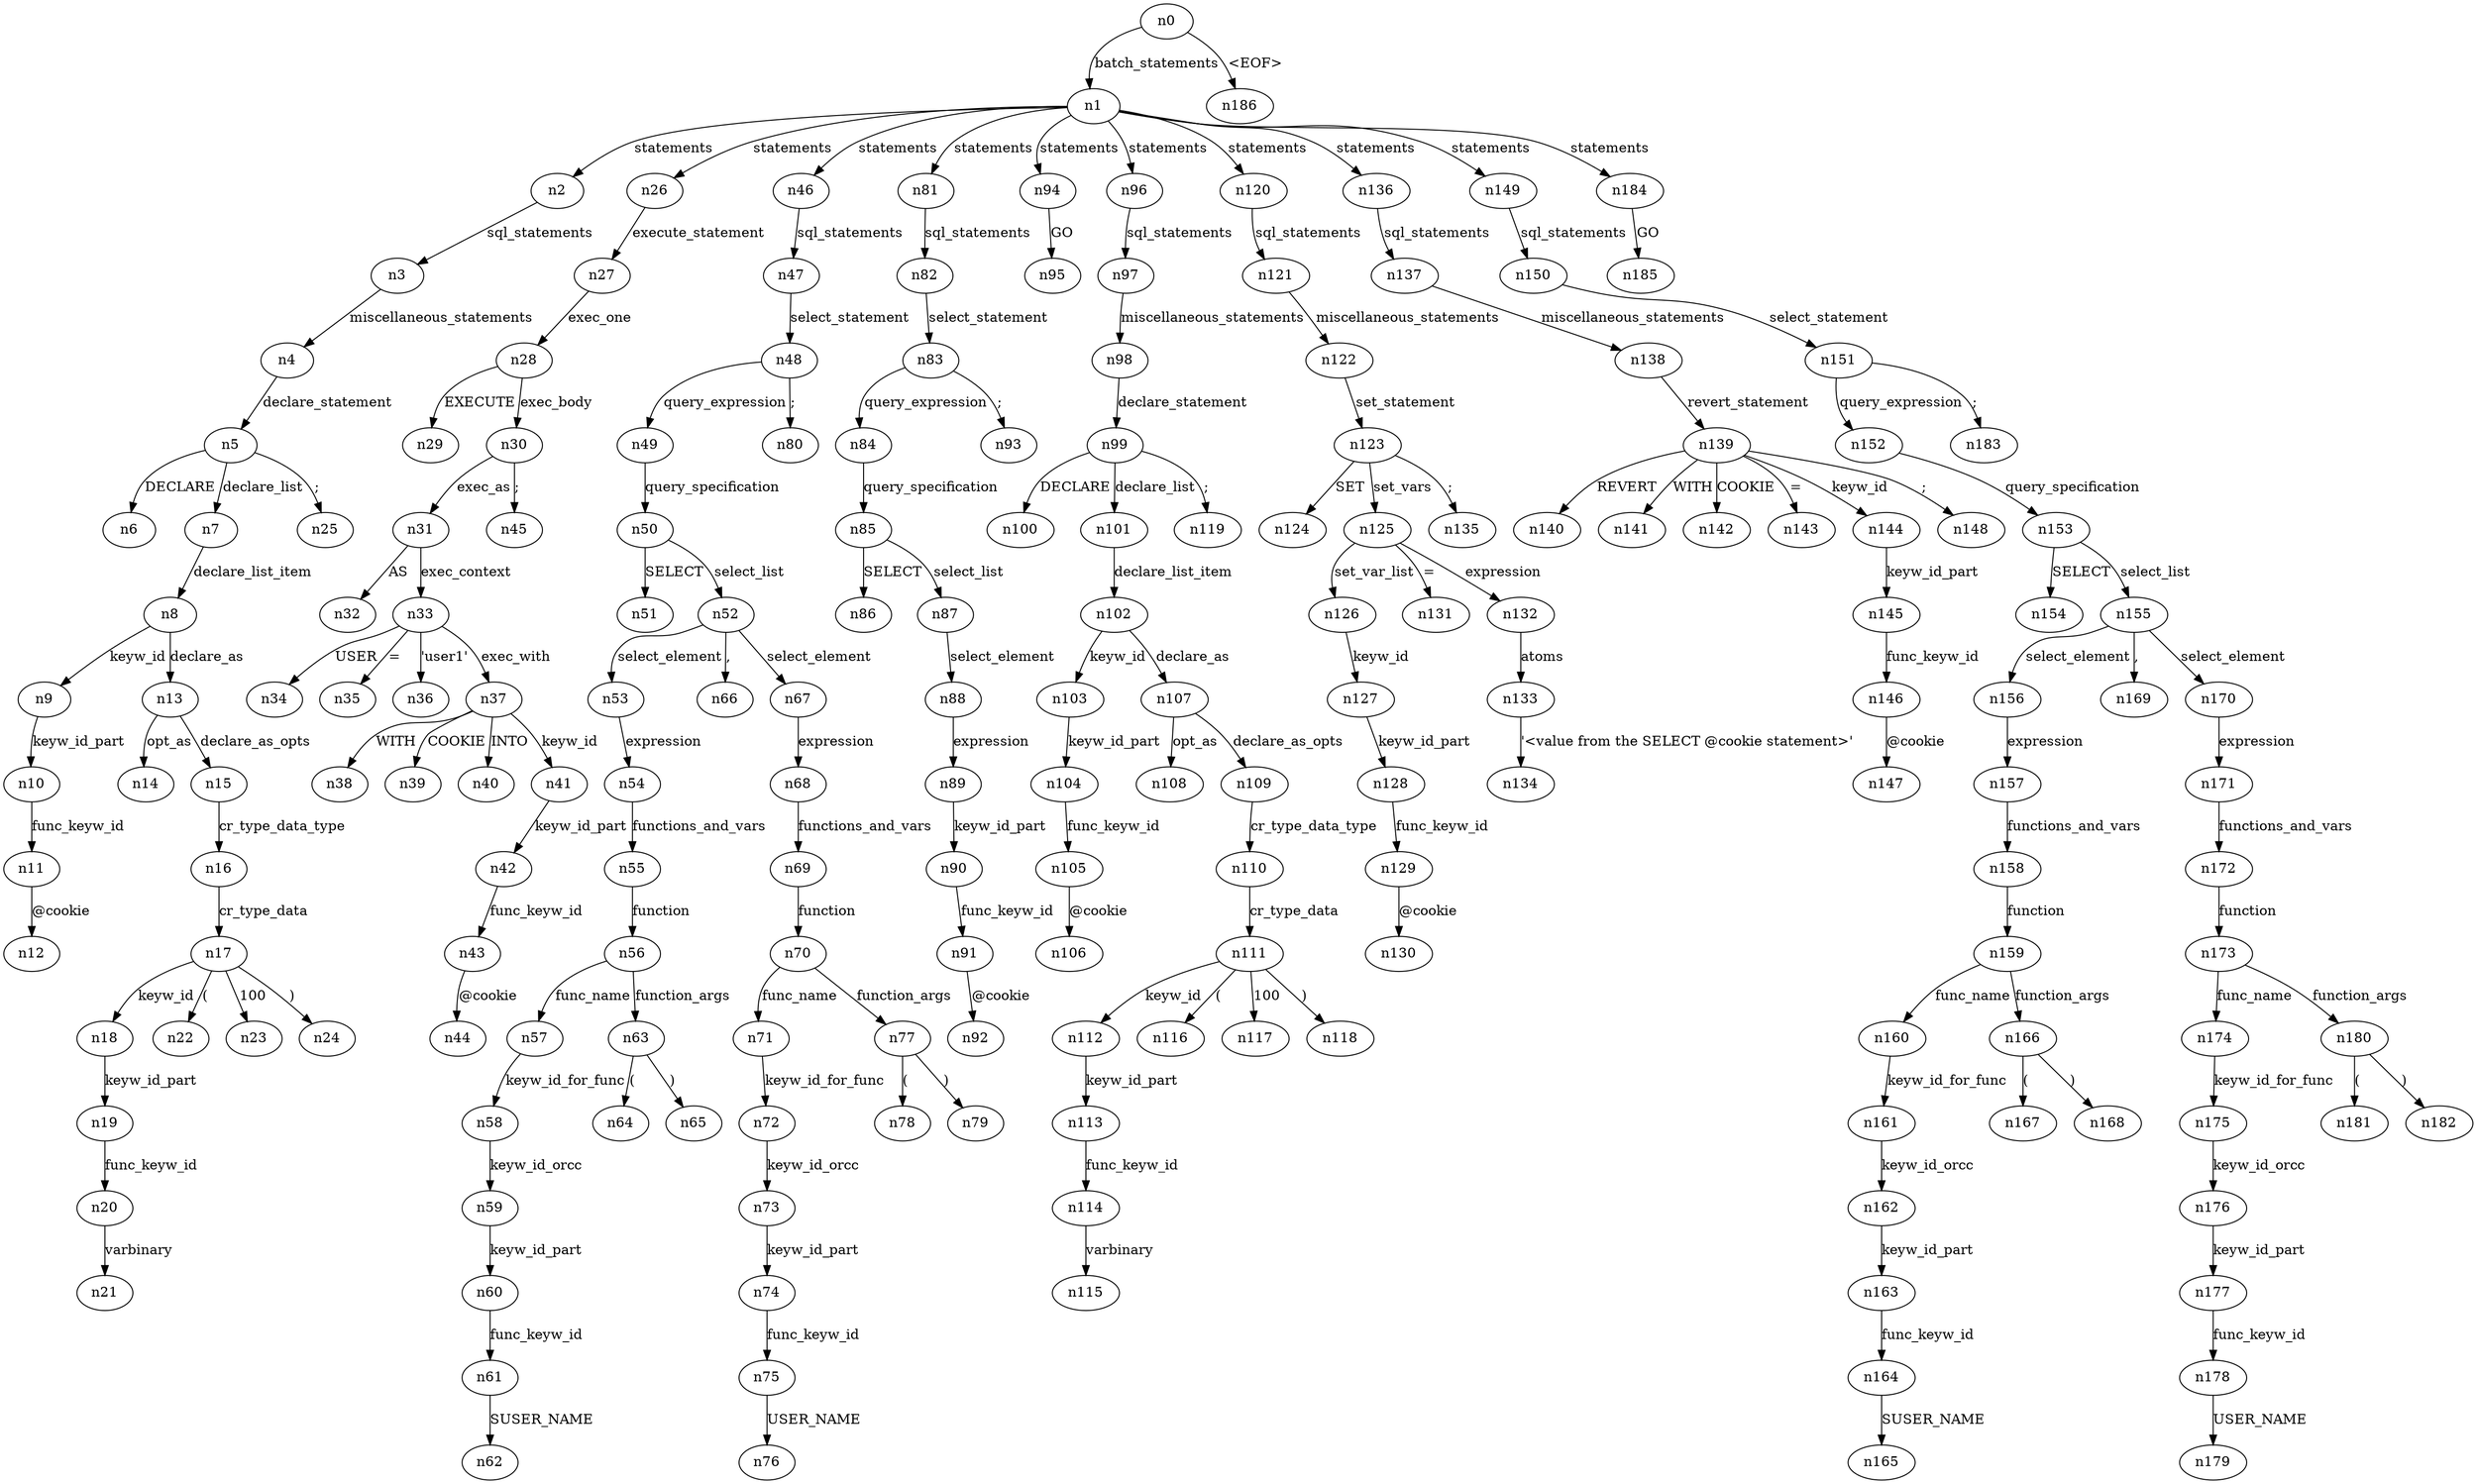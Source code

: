 digraph ParseTree {
  n0 -> n1 [label="batch_statements"];
  n1 -> n2 [label="statements"];
  n2 -> n3 [label="sql_statements"];
  n3 -> n4 [label="miscellaneous_statements"];
  n4 -> n5 [label="declare_statement"];
  n5 -> n6 [label="DECLARE"];
  n5 -> n7 [label="declare_list"];
  n7 -> n8 [label="declare_list_item"];
  n8 -> n9 [label="keyw_id"];
  n9 -> n10 [label="keyw_id_part"];
  n10 -> n11 [label="func_keyw_id"];
  n11 -> n12 [label="@cookie"];
  n8 -> n13 [label="declare_as"];
  n13 -> n14 [label="opt_as"];
  n13 -> n15 [label="declare_as_opts"];
  n15 -> n16 [label="cr_type_data_type"];
  n16 -> n17 [label="cr_type_data"];
  n17 -> n18 [label="keyw_id"];
  n18 -> n19 [label="keyw_id_part"];
  n19 -> n20 [label="func_keyw_id"];
  n20 -> n21 [label="varbinary"];
  n17 -> n22 [label="("];
  n17 -> n23 [label="100"];
  n17 -> n24 [label=")"];
  n5 -> n25 [label=";"];
  n1 -> n26 [label="statements"];
  n26 -> n27 [label="execute_statement"];
  n27 -> n28 [label="exec_one"];
  n28 -> n29 [label="EXECUTE"];
  n28 -> n30 [label="exec_body"];
  n30 -> n31 [label="exec_as"];
  n31 -> n32 [label="AS"];
  n31 -> n33 [label="exec_context"];
  n33 -> n34 [label="USER"];
  n33 -> n35 [label="="];
  n33 -> n36 [label="'user1'"];
  n33 -> n37 [label="exec_with"];
  n37 -> n38 [label="WITH"];
  n37 -> n39 [label="COOKIE"];
  n37 -> n40 [label="INTO"];
  n37 -> n41 [label="keyw_id"];
  n41 -> n42 [label="keyw_id_part"];
  n42 -> n43 [label="func_keyw_id"];
  n43 -> n44 [label="@cookie"];
  n30 -> n45 [label=";"];
  n1 -> n46 [label="statements"];
  n46 -> n47 [label="sql_statements"];
  n47 -> n48 [label="select_statement"];
  n48 -> n49 [label="query_expression"];
  n49 -> n50 [label="query_specification"];
  n50 -> n51 [label="SELECT"];
  n50 -> n52 [label="select_list"];
  n52 -> n53 [label="select_element"];
  n53 -> n54 [label="expression"];
  n54 -> n55 [label="functions_and_vars"];
  n55 -> n56 [label="function"];
  n56 -> n57 [label="func_name"];
  n57 -> n58 [label="keyw_id_for_func"];
  n58 -> n59 [label="keyw_id_orcc"];
  n59 -> n60 [label="keyw_id_part"];
  n60 -> n61 [label="func_keyw_id"];
  n61 -> n62 [label="SUSER_NAME"];
  n56 -> n63 [label="function_args"];
  n63 -> n64 [label="("];
  n63 -> n65 [label=")"];
  n52 -> n66 [label=","];
  n52 -> n67 [label="select_element"];
  n67 -> n68 [label="expression"];
  n68 -> n69 [label="functions_and_vars"];
  n69 -> n70 [label="function"];
  n70 -> n71 [label="func_name"];
  n71 -> n72 [label="keyw_id_for_func"];
  n72 -> n73 [label="keyw_id_orcc"];
  n73 -> n74 [label="keyw_id_part"];
  n74 -> n75 [label="func_keyw_id"];
  n75 -> n76 [label="USER_NAME"];
  n70 -> n77 [label="function_args"];
  n77 -> n78 [label="("];
  n77 -> n79 [label=")"];
  n48 -> n80 [label=";"];
  n1 -> n81 [label="statements"];
  n81 -> n82 [label="sql_statements"];
  n82 -> n83 [label="select_statement"];
  n83 -> n84 [label="query_expression"];
  n84 -> n85 [label="query_specification"];
  n85 -> n86 [label="SELECT"];
  n85 -> n87 [label="select_list"];
  n87 -> n88 [label="select_element"];
  n88 -> n89 [label="expression"];
  n89 -> n90 [label="keyw_id_part"];
  n90 -> n91 [label="func_keyw_id"];
  n91 -> n92 [label="@cookie"];
  n83 -> n93 [label=";"];
  n1 -> n94 [label="statements"];
  n94 -> n95 [label="GO"];
  n1 -> n96 [label="statements"];
  n96 -> n97 [label="sql_statements"];
  n97 -> n98 [label="miscellaneous_statements"];
  n98 -> n99 [label="declare_statement"];
  n99 -> n100 [label="DECLARE"];
  n99 -> n101 [label="declare_list"];
  n101 -> n102 [label="declare_list_item"];
  n102 -> n103 [label="keyw_id"];
  n103 -> n104 [label="keyw_id_part"];
  n104 -> n105 [label="func_keyw_id"];
  n105 -> n106 [label="@cookie"];
  n102 -> n107 [label="declare_as"];
  n107 -> n108 [label="opt_as"];
  n107 -> n109 [label="declare_as_opts"];
  n109 -> n110 [label="cr_type_data_type"];
  n110 -> n111 [label="cr_type_data"];
  n111 -> n112 [label="keyw_id"];
  n112 -> n113 [label="keyw_id_part"];
  n113 -> n114 [label="func_keyw_id"];
  n114 -> n115 [label="varbinary"];
  n111 -> n116 [label="("];
  n111 -> n117 [label="100"];
  n111 -> n118 [label=")"];
  n99 -> n119 [label=";"];
  n1 -> n120 [label="statements"];
  n120 -> n121 [label="sql_statements"];
  n121 -> n122 [label="miscellaneous_statements"];
  n122 -> n123 [label="set_statement"];
  n123 -> n124 [label="SET"];
  n123 -> n125 [label="set_vars"];
  n125 -> n126 [label="set_var_list"];
  n126 -> n127 [label="keyw_id"];
  n127 -> n128 [label="keyw_id_part"];
  n128 -> n129 [label="func_keyw_id"];
  n129 -> n130 [label="@cookie"];
  n125 -> n131 [label="="];
  n125 -> n132 [label="expression"];
  n132 -> n133 [label="atoms"];
  n133 -> n134 [label="'<value from the SELECT @cookie statement>'"];
  n123 -> n135 [label=";"];
  n1 -> n136 [label="statements"];
  n136 -> n137 [label="sql_statements"];
  n137 -> n138 [label="miscellaneous_statements"];
  n138 -> n139 [label="revert_statement"];
  n139 -> n140 [label="REVERT"];
  n139 -> n141 [label="WITH"];
  n139 -> n142 [label="COOKIE"];
  n139 -> n143 [label="="];
  n139 -> n144 [label="keyw_id"];
  n144 -> n145 [label="keyw_id_part"];
  n145 -> n146 [label="func_keyw_id"];
  n146 -> n147 [label="@cookie"];
  n139 -> n148 [label=";"];
  n1 -> n149 [label="statements"];
  n149 -> n150 [label="sql_statements"];
  n150 -> n151 [label="select_statement"];
  n151 -> n152 [label="query_expression"];
  n152 -> n153 [label="query_specification"];
  n153 -> n154 [label="SELECT"];
  n153 -> n155 [label="select_list"];
  n155 -> n156 [label="select_element"];
  n156 -> n157 [label="expression"];
  n157 -> n158 [label="functions_and_vars"];
  n158 -> n159 [label="function"];
  n159 -> n160 [label="func_name"];
  n160 -> n161 [label="keyw_id_for_func"];
  n161 -> n162 [label="keyw_id_orcc"];
  n162 -> n163 [label="keyw_id_part"];
  n163 -> n164 [label="func_keyw_id"];
  n164 -> n165 [label="SUSER_NAME"];
  n159 -> n166 [label="function_args"];
  n166 -> n167 [label="("];
  n166 -> n168 [label=")"];
  n155 -> n169 [label=","];
  n155 -> n170 [label="select_element"];
  n170 -> n171 [label="expression"];
  n171 -> n172 [label="functions_and_vars"];
  n172 -> n173 [label="function"];
  n173 -> n174 [label="func_name"];
  n174 -> n175 [label="keyw_id_for_func"];
  n175 -> n176 [label="keyw_id_orcc"];
  n176 -> n177 [label="keyw_id_part"];
  n177 -> n178 [label="func_keyw_id"];
  n178 -> n179 [label="USER_NAME"];
  n173 -> n180 [label="function_args"];
  n180 -> n181 [label="("];
  n180 -> n182 [label=")"];
  n151 -> n183 [label=";"];
  n1 -> n184 [label="statements"];
  n184 -> n185 [label="GO"];
  n0 -> n186 [label="<EOF>"];
}
